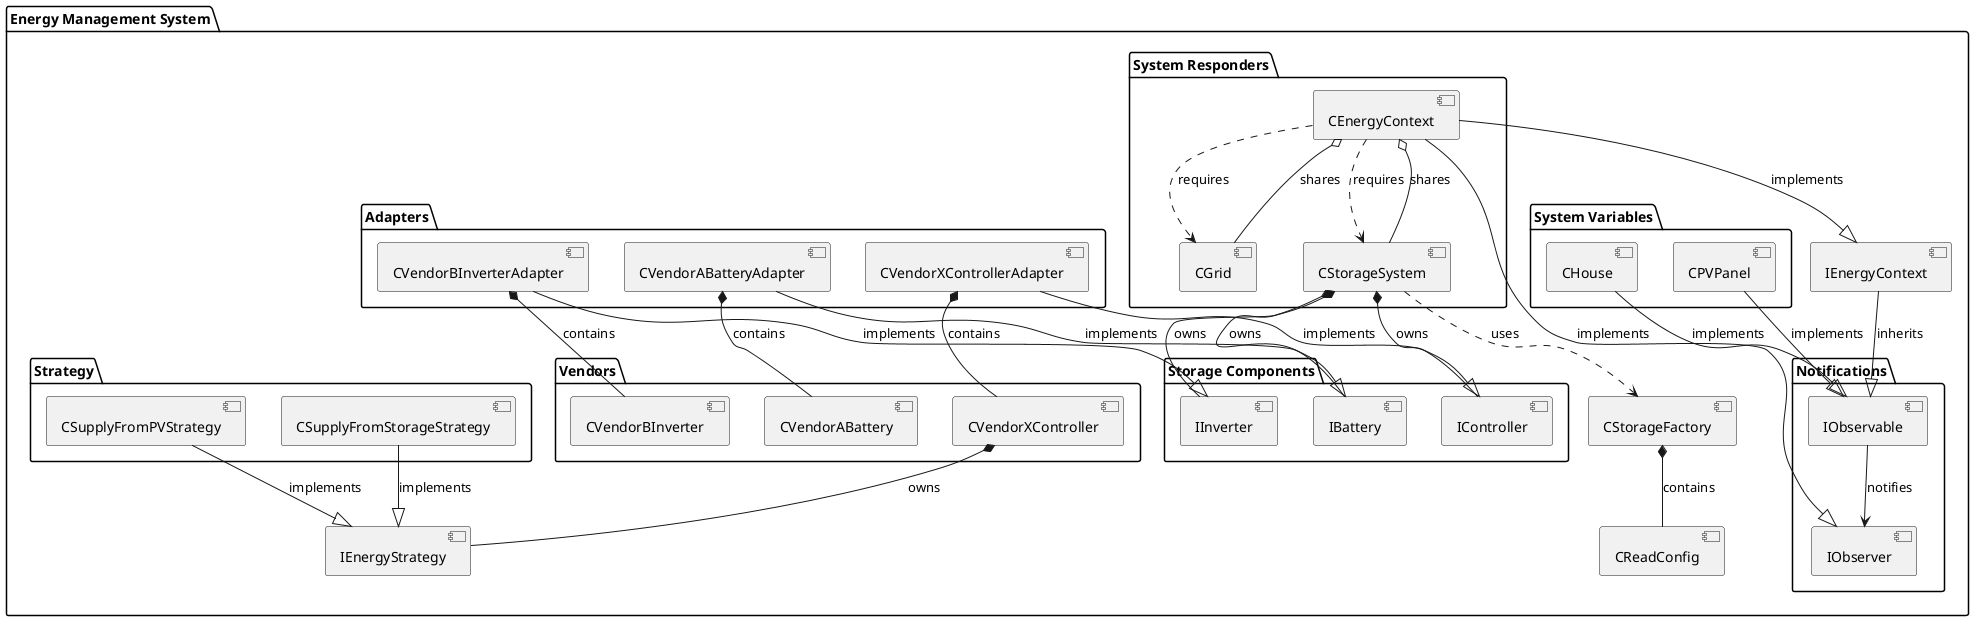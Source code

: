@startuml Component Diagram

package "Energy Management System" {
    package "System Variables" {
        [CPVPanel] 
        [CHouse] 
    }
        package "System Responders" {
        [CEnergyContext] ..> [CStorageSystem] : "requires"
        [CEnergyContext] ..> [CGrid] : "requires"
    }

    package "Notifications" {
        [IObservable]
        [IObserver]
    } 

    package "Storage Components" {
        [IController]
        [IInverter]
        [IBattery]
    }

    package "Vendors" {
        [CVendorABattery]
        [CVendorBInverter]
        [CVendorXController]
    }

    package "Adapters" {
        [CVendorABatteryAdapter]
        [CVendorBInverterAdapter]
        [CVendorXControllerAdapter]
    }

    package "Strategy" {
        [CSupplyFromPVStrategy]
        [CSupplyFromStorageStrategy]
    }

    [CEnergyContext] o-- [CStorageSystem] : shares
    [CEnergyContext] o-- [CGrid] : shares
    
    [CPVPanel] --|> [IObservable] : "implements"
    [CHouse] --|> [IObservable] : "implements"

    [IObservable] --> [IObserver] : "notifies"

    [CEnergyContext] --|> [IEnergyContext] : "implements"
    [IEnergyContext] --|> [IObservable] : "inherits"
    [CEnergyContext] --|> [IObserver] : "implements"

    [CStorageSystem] *-- [IController] : "owns"
    [CStorageSystem] *-- [IInverter] : "owns"
    [CStorageSystem] *-- [IBattery] : "owns"
    [CStorageSystem] ..> [CStorageFactory] : "uses"

    [CStorageFactory] *-- [CReadConfig] : "contains"

    [CVendorABatteryAdapter] *-- [CVendorABattery] : "contains"
    [CVendorABatteryAdapter] --|> [IBattery] : "implements"

    [CVendorBInverterAdapter] *-- [CVendorBInverter] : "contains"
    [CVendorBInverterAdapter] --|> [IInverter] : "implements"

    [CVendorXControllerAdapter] *-- [CVendorXController] : "contains"
    [CVendorXControllerAdapter] --|> [IController] : "implements"

    [CSupplyFromPVStrategy] --|> [IEnergyStrategy] : "implements"
    [CSupplyFromStorageStrategy] --|> [IEnergyStrategy] : "implements"

    [CVendorXController] *-- [IEnergyStrategy] : "owns"

}

@enduml

